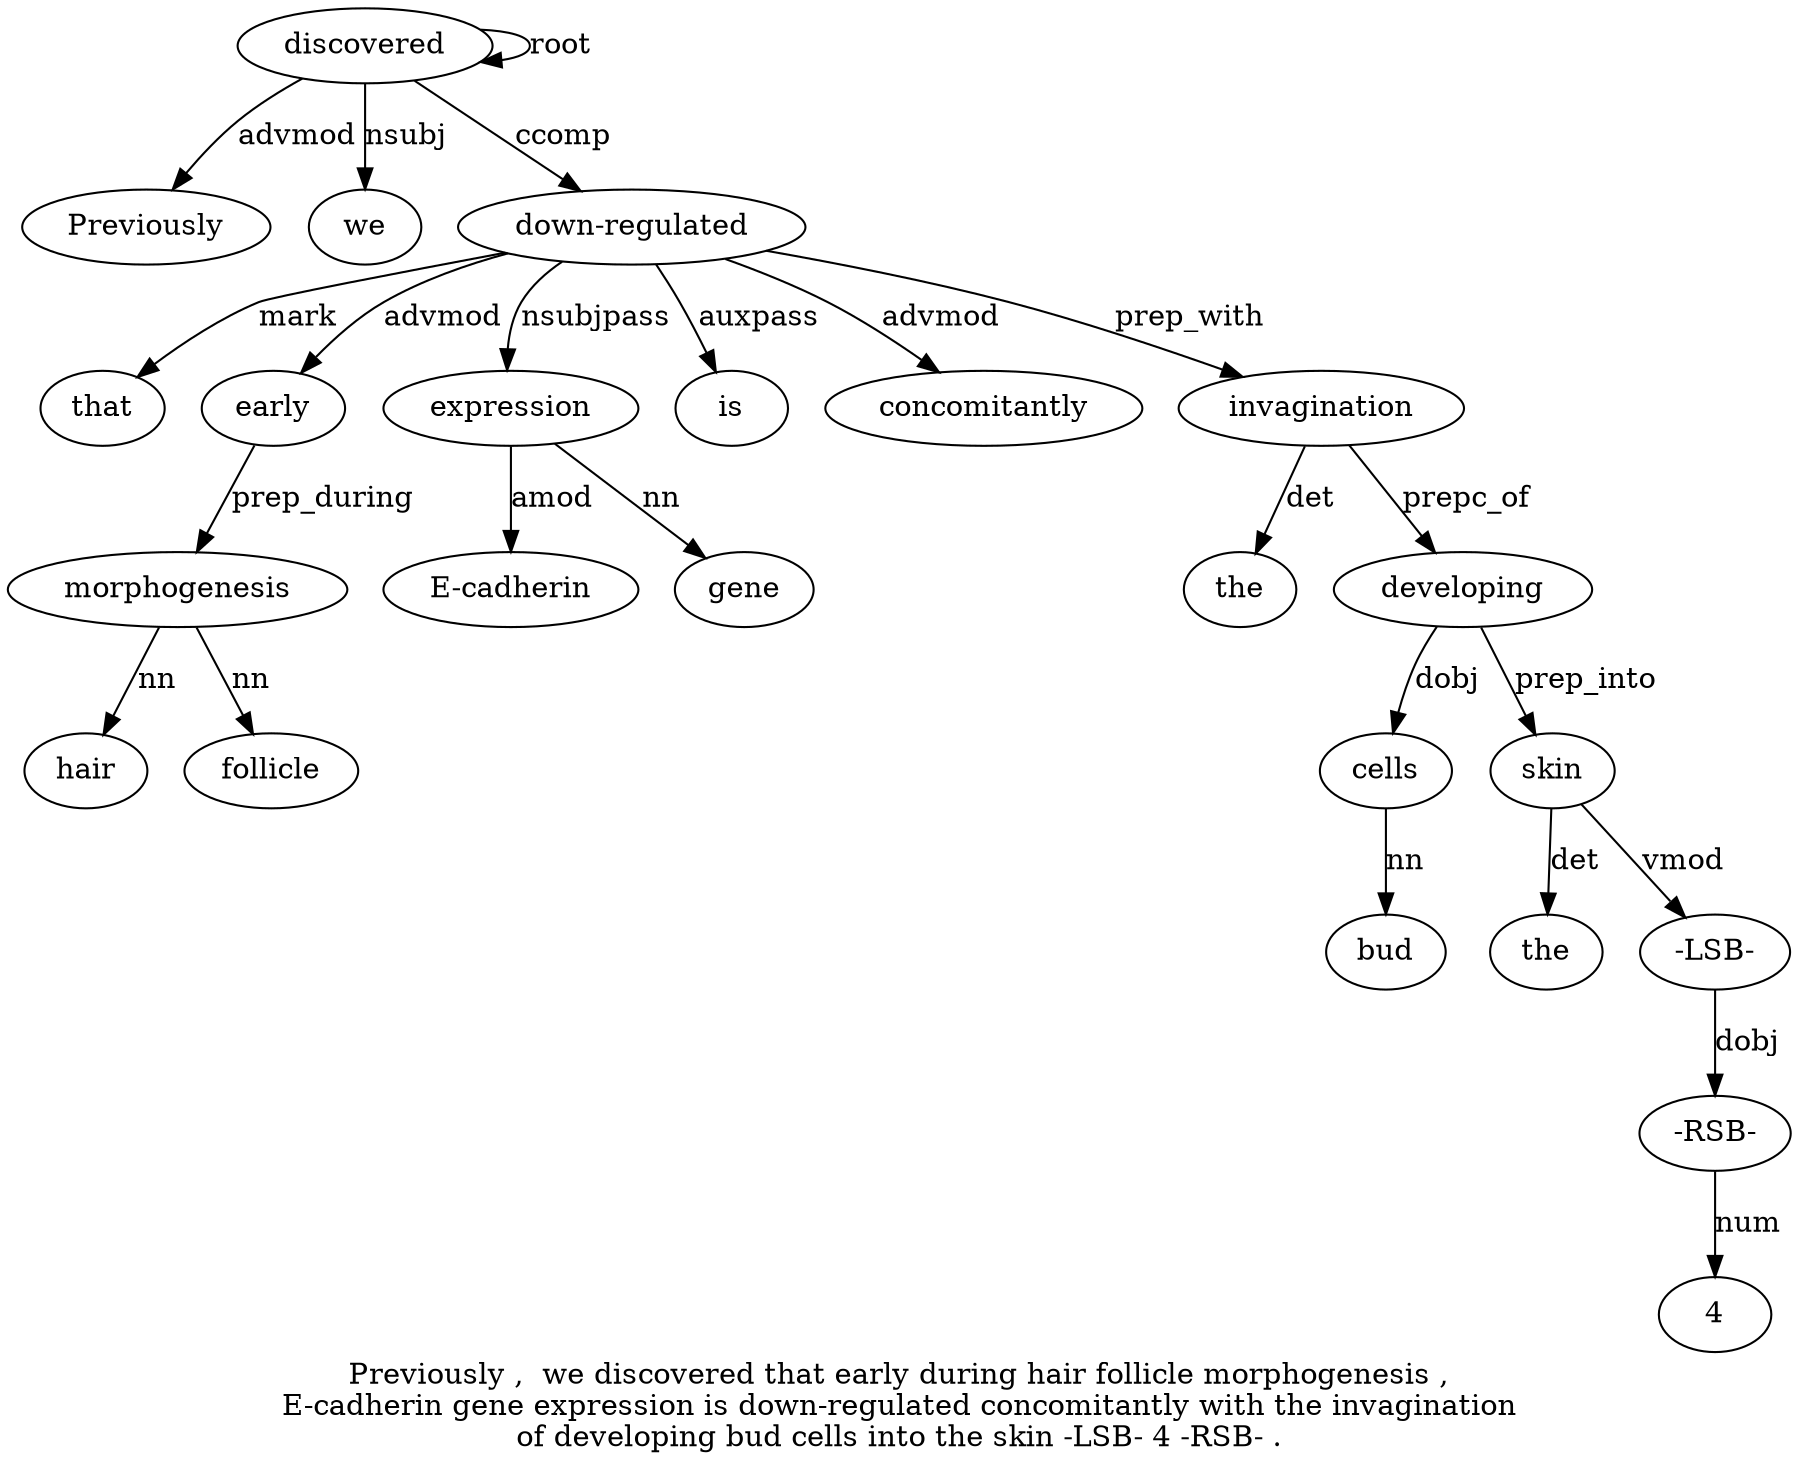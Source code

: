 digraph "Previously ,  we discovered that early during hair follicle morphogenesis ,  E-cadherin gene expression is down-regulated concomitantly with the invagination of developing bud cells into the skin -LSB- 4 -RSB- ." {
label="Previously ,  we discovered that early during hair follicle morphogenesis ,
E-cadherin gene expression is down-regulated concomitantly with the invagination
of developing bud cells into the skin -LSB- 4 -RSB- .";
discovered4 [style=filled, fillcolor=white, label=discovered];
Previously1 [style=filled, fillcolor=white, label=Previously];
discovered4 -> Previously1  [label=advmod];
we3 [style=filled, fillcolor=white, label=we];
discovered4 -> we3  [label=nsubj];
discovered4 -> discovered4  [label=root];
"down-regulated16" [style=filled, fillcolor=white, label="down-regulated"];
that5 [style=filled, fillcolor=white, label=that];
"down-regulated16" -> that5  [label=mark];
early6 [style=filled, fillcolor=white, label=early];
"down-regulated16" -> early6  [label=advmod];
morphogenesis10 [style=filled, fillcolor=white, label=morphogenesis];
hair8 [style=filled, fillcolor=white, label=hair];
morphogenesis10 -> hair8  [label=nn];
follicle9 [style=filled, fillcolor=white, label=follicle];
morphogenesis10 -> follicle9  [label=nn];
early6 -> morphogenesis10  [label=prep_during];
expression14 [style=filled, fillcolor=white, label=expression];
"E-cadherin12" [style=filled, fillcolor=white, label="E-cadherin"];
expression14 -> "E-cadherin12"  [label=amod];
gene13 [style=filled, fillcolor=white, label=gene];
expression14 -> gene13  [label=nn];
"down-regulated16" -> expression14  [label=nsubjpass];
is15 [style=filled, fillcolor=white, label=is];
"down-regulated16" -> is15  [label=auxpass];
discovered4 -> "down-regulated16"  [label=ccomp];
concomitantly17 [style=filled, fillcolor=white, label=concomitantly];
"down-regulated16" -> concomitantly17  [label=advmod];
invagination20 [style=filled, fillcolor=white, label=invagination];
the19 [style=filled, fillcolor=white, label=the];
invagination20 -> the19  [label=det];
"down-regulated16" -> invagination20  [label=prep_with];
developing22 [style=filled, fillcolor=white, label=developing];
invagination20 -> developing22  [label=prepc_of];
cells24 [style=filled, fillcolor=white, label=cells];
bud23 [style=filled, fillcolor=white, label=bud];
cells24 -> bud23  [label=nn];
developing22 -> cells24  [label=dobj];
skin27 [style=filled, fillcolor=white, label=skin];
the26 [style=filled, fillcolor=white, label=the];
skin27 -> the26  [label=det];
developing22 -> skin27  [label=prep_into];
"-LSB-28" [style=filled, fillcolor=white, label="-LSB-"];
skin27 -> "-LSB-28"  [label=vmod];
"-RSB-30" [style=filled, fillcolor=white, label="-RSB-"];
429 [style=filled, fillcolor=white, label=4];
"-RSB-30" -> 429  [label=num];
"-LSB-28" -> "-RSB-30"  [label=dobj];
}
